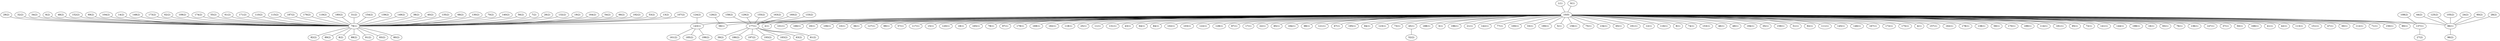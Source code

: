 graph {
  "13" [label="13(2)"];
  "88" [label="88(2)"];
  "16" [label="16(1)"];
  "93" [label="93(1)"];
  "76" [label="76(1)"];
  "107" [label="107(2)"];
  "136" [label="136(1)"];
  "158" [label="158(2)"];
  "29" [label="29(2)"];
  "32" [label="32(2)"];
  "34" [label="34(2)"];
  "147" [label="147(1)"];
  "6" [label="6(2)"];
  "48" [label="48(2)"];
  "37" [label="37(1)"];
  "152" [label="152(2)"];
  "50" [label="50(1)"];
  "91" [label="91(2)"];
  "69" [label="69(2)"];
  "104" [label="104(2)"];
  "14" [label="14(2)"];
  "168" [label="168(1)"];
  "129" [label="129(2)"];
  "155" [label="155(2)"];
  "148" [label="148(2)"];
  "41" [label="41(1)"];
  "42" [label="42(1)"];
  "113" [label="113(1)"];
  "151" [label="151(1)"];
  "173" [label="173(2)"];
  "44" [label="44(2)"];
  "47" [label="47(1)"];
  "30" [label="30(1)"];
  "112" [label="112(1)"];
  "71" [label="71(1)"];
  "150" [label="150(1)"];
  "90" [label="90(1)"];
  "163" [label="163(2)"];
  "2" [label="2(1)"];
  "62" [label="62(2)"];
  "101" [label="101(1)"];
  "166" [label="166(1)"];
  "20" [label="20(1)"];
  "106" [label="106(1)"];
  "23" [label="23(1)"];
  "109" [label="109(2)"];
  "83" [label="83(2)"];
  "160" [label="160(2)"];
  "143" [label="143(1)"];
  "174" [label="174(2)"];
  "36" [label="36(1)"];
  "55" [label="55(2)"];
  "61" [label="61(2)"];
  "127" [label="127(1)"];
  "99" [label="99(1)"];
  "57" [label="57(1)"];
  "171" [label="171(2)"];
  "117" [label="117(1)"];
  "15" [label="15(1)"];
  "110" [label="110(2)"];
  "58" [label="58(1)"];
  "120" [label="120(1)"];
  "18" [label="18(1)"];
  "115" [label="115(2)"];
  "165" [label="165(1)"];
  "78" [label="78(1)"];
  "97" [label="97(1)"];
  "179" [label="179(1)"];
  "169" [label="169(1)"];
  "182" [label="182(1)"];
  "118" [label="118(1)"];
  "25" [label="25(1)"];
  "11" [label="11(1)"];
  "125" [label="125(2)"];
  "131" [label="131(1)"];
  "177" [label="177(1)"];
  "43" [label="43(1)"];
  "64" [label="64(1)"];
  "84" [label="84(1)"];
  "102" [label="102(1)"];
  "103" [label="103(1)"];
  "122" [label="122(1)"];
  "128" [label="128(1)"];
  "87" [label="87(1)"];
  "105" [label="105(2)"];
  "161" [label="161(2)"];
  "17" [label="17(1)"];
  "187" [label="187(2)"];
  "22" [label="22(1)"];
  "126" [label="126(2)"];
  "96" [label="96(2)"];
  "108" [label="108(2)"];
  "85" [label="85(1)"];
  "184" [label="184(1)"];
  "185" [label="185(2)"];
  "98" [label="98(1)"];
  "121" [label="121(1)"];
  "176" [label="176(2)"];
  "119" [label="119(2)"];
  "180" [label="180(2)"];
  "31" [label="31(2)"];
  "67" [label="67(1)"];
  "195" [label="195(1)"];
  "94" [label="94(1)"];
  "123" [label="123(1)"];
  "154" [label="154(2)"];
  "52" [label="52(2)"];
  "24" [label="24(2)"];
  "1" [label="1(1)"];
  "80" [label="80(2)"];
  "73" [label="73(1)"];
  "45" [label="45(1)"];
  "188" [label="188(1)"];
  "3" [label="3(1)"];
  "139" [label="139(2)"];
  "149" [label="149(2)"];
  "196" [label="196(1)"];
  "38" [label="38(2)"];
  "10" [label="10(0)"];
  "21" [label="21(1)"];
  "82" [label="82(2)"];
  "142" [label="142(1)"];
  "40" [label="40(2)"];
  "77" [label="77(1)"];
  "100" [label="100(1)"];
  "193" [label="193(2)"];
  "183" [label="183(2)"];
  "135" [label="135(2)"];
  "137" [label="137(1)"];
  "33" [label="33(1)"];
  "190" [label="190(1)"];
  "5" [label="5(1)"];
  "27" [label="27(2)"];
  "156" [label="156(1)"];
  "68" [label="68(2)"];
  "124" [label="124(2)"];
  "75" [label="75(1)"];
  "130" [label="130(2)"];
  "0" [label="0(1)"];
  "70" [label="70(2)"];
  "79" [label="79(1)"];
  "134" [label="134(1)"];
  "65" [label="65(1)"];
  "199" [label="199(2)"];
  "63" [label="63(2)"];
  "140" [label="140(2)"];
  "191" [label="191(1)"];
  "12" [label="12(1)"];
  "56" [label="56(2)"];
  "86" [label="86(1)"];
  "116" [label="116(1)"];
  "9" [label="9(1)"];
  "74" [label="74(1)"];
  "153" [label="153(1)"];
  "46" [label="46(1)"];
  "49" [label="49(1)"];
  "7" [label="7(2)"];
  "26" [label="26(2)"];
  "89" [label="89(2)"];
  "194" [label="194(1)"];
  "132" [label="132(2)"];
  "19" [label="19(2)"];
  "35" [label="35(1)"];
  "81" [label="81(2)"];
  "159" [label="159(1)"];
  "51" [label="51(1)"];
  "39" [label="39(2)"];
  "92" [label="92(1)"];
  "111" [label="111(1)"];
  "145" [label="145(1)"];
  "146" [label="146(1)"];
  "164" [label="164(2)"];
  "167" [label="167(1)"];
  "172" [label="172(1)"];
  "8" [label="8(2)"];
  "54" [label="54(2)"];
  "175" [label="175(1)"];
  "4" [label="4(1)"];
  "157" [label="157(1)"];
  "162" [label="162(1)"];
  "178" [label="178(1)"];
  "138" [label="138(1)"];
  "59" [label="59(1)"];
  "133" [label="133(2)"];
  "170" [label="170(1)"];
  "60" [label="60(2)"];
  "66" [label="66(2)"];
  "189" [label="189(1)"];
  "114" [label="114(1)"];
  "181" [label="181(1)"];
  "186" [label="186(2)"];
  "197" [label="197(2)"];
  "192" [label="192(2)"];
  "95" [label="95(1)"];
  "72" [label="72(1)"];
  "141" [label="141(1)"];
  "144" [label="144(1)"];
  "28" [label="28(2)"];
  "53" [label="53(2)"];
  "198" [label="198(1)"];
  "13" -- "79" [weight=1];
  "79" -- "88" [weight=1];
  "10" -- "16" [weight=1];
  "10" -- "93" [weight=1];
  "10" -- "76" [weight=1];
  "107" -- "79" [weight=1];
  "10" -- "136" [weight=1];
  "158" -- "177" [weight=1];
  "29" -- "79" [weight=1];
  "32" -- "79" [weight=1];
  "34" -- "79" [weight=1];
  "10" -- "147" [weight=1];
  "6" -- "79" [weight=1];
  "48" -- "79" [weight=1];
  "10" -- "37" [weight=1];
  "152" -- "79" [weight=1];
  "10" -- "50" [weight=1];
  "79" -- "91" [weight=1];
  "69" -- "79" [weight=1];
  "104" -- "79" [weight=1];
  "14" -- "79" [weight=1];
  "10" -- "168" [weight=1];
  "129" -- "177" [weight=1];
  "155" -- "177" [weight=1];
  "148" -- "79" [weight=1];
  "10" -- "41" [weight=1];
  "10" -- "42" [weight=1];
  "10" -- "113" [weight=1];
  "10" -- "151" [weight=1];
  "173" -- "79" [weight=1];
  "44" -- "86" [weight=1];
  "10" -- "47" [weight=1];
  "10" -- "30" [weight=1];
  "10" -- "112" [weight=1];
  "10" -- "71" [weight=1];
  "10" -- "150" [weight=1];
  "10" -- "90" [weight=1];
  "163" -- "177" [weight=1];
  "10" -- "2" [weight=1];
  "62" -- "79" [weight=1];
  "10" -- "101" [weight=1];
  "10" -- "166" [weight=1];
  "10" -- "20" [weight=1];
  "10" -- "106" [weight=1];
  "10" -- "23" [weight=1];
  "109" -- "79" [weight=1];
  "79" -- "83" [weight=1];
  "160" -- "177" [weight=1];
  "10" -- "143" [weight=1];
  "174" -- "79" [weight=1];
  "10" -- "36" [weight=1];
  "55" -- "79" [weight=1];
  "61" -- "79" [weight=1];
  "10" -- "127" [weight=1];
  "10" -- "99" [weight=1];
  "10" -- "57" [weight=1];
  "171" -- "79" [weight=1];
  "10" -- "117" [weight=1];
  "10" -- "15" [weight=1];
  "110" -- "79" [weight=1];
  "10" -- "58" [weight=1];
  "10" -- "120" [weight=1];
  "10" -- "18" [weight=1];
  "115" -- "79" [weight=1];
  "10" -- "165" [weight=1];
  "10" -- "78" [weight=1];
  "10" -- "97" [weight=1];
  "10" -- "179" [weight=1];
  "10" -- "169" [weight=1];
  "10" -- "182" [weight=1];
  "10" -- "118" [weight=1];
  "10" -- "25" [weight=1];
  "10" -- "11" [weight=1];
  "125" -- "86" [weight=1];
  "10" -- "131" [weight=1];
  "10" -- "177" [weight=1];
  "10" -- "43" [weight=1];
  "10" -- "64" [weight=1];
  "10" -- "84" [weight=1];
  "10" -- "102" [weight=1];
  "10" -- "103" [weight=1];
  "10" -- "122" [weight=1];
  "10" -- "128" [weight=1];
  "10" -- "87" [weight=1];
  "105" -- "86" [weight=1];
  "143" -- "161" [weight=1];
  "10" -- "17" [weight=1];
  "187" -- "79" [weight=1];
  "10" -- "22" [weight=1];
  "126" -- "58" [weight=1];
  "86" -- "96" [weight=1];
  "108" -- "137" [weight=1];
  "10" -- "85" [weight=1];
  "10" -- "184" [weight=1];
  "143" -- "185" [weight=1];
  "10" -- "98" [weight=1];
  "10" -- "121" [weight=1];
  "176" -- "79" [weight=1];
  "119" -- "79" [weight=1];
  "180" -- "79" [weight=1];
  "31" -- "79" [weight=1];
  "10" -- "67" [weight=1];
  "10" -- "195" [weight=1];
  "10" -- "94" [weight=1];
  "10" -- "123" [weight=1];
  "154" -- "79" [weight=1];
  "45" -- "52" [weight=1];
  "24" -- "86" [weight=1];
  "1" -- "10" [weight=1];
  "79" -- "80" [weight=1];
  "10" -- "73" [weight=1];
  "10" -- "45" [weight=1];
  "10" -- "188" [weight=1];
  "10" -- "3" [weight=1];
  "139" -- "79" [weight=1];
  "149" -- "79" [weight=1];
  "10" -- "196" [weight=1];
  "38" -- "79" [weight=1];
  "10" -- "21" [weight=1];
  "79" -- "82" [weight=1];
  "10" -- "142" [weight=1];
  "40" -- "79" [weight=1];
  "10" -- "77" [weight=1];
  "10" -- "100" [weight=1];
  "177" -- "193" [weight=1];
  "177" -- "183" [weight=1];
  "135" -- "79" [weight=1];
  "10" -- "137" [weight=1];
  "10" -- "33" [weight=1];
  "10" -- "190" [weight=1];
  "10" -- "5" [weight=1];
  "137" -- "27" [weight=1];
  "10" -- "156" [weight=1];
  "68" -- "79" [weight=1];
  "124" -- "143" [weight=1];
  "10" -- "75" [weight=1];
  "130" -- "79" [weight=1];
  "0" -- "10" [weight=1];
  "70" -- "79" [weight=1];
  "10" -- "79" [weight=1];
  "10" -- "134" [weight=1];
  "10" -- "65" [weight=1];
  "143" -- "199" [weight=1];
  "177" -- "63" [weight=1];
  "140" -- "79" [weight=1];
  "10" -- "191" [weight=1];
  "10" -- "12" [weight=1];
  "56" -- "79" [weight=1];
  "10" -- "86" [weight=1];
  "10" -- "116" [weight=1];
  "10" -- "9" [weight=1];
  "10" -- "74" [weight=1];
  "10" -- "153" [weight=1];
  "10" -- "46" [weight=1];
  "10" -- "49" [weight=1];
  "7" -- "79" [weight=1];
  "26" -- "79" [weight=1];
  "79" -- "89" [weight=1];
  "10" -- "194" [weight=1];
  "132" -- "79" [weight=1];
  "19" -- "79" [weight=1];
  "10" -- "35" [weight=1];
  "177" -- "81" [weight=1];
  "10" -- "159" [weight=1];
  "10" -- "51" [weight=1];
  "177" -- "39" [weight=1];
  "10" -- "92" [weight=1];
  "10" -- "111" [weight=1];
  "10" -- "145" [weight=1];
  "10" -- "146" [weight=1];
  "164" -- "79" [weight=1];
  "10" -- "167" [weight=1];
  "10" -- "172" [weight=1];
  "79" -- "8" [weight=1];
  "54" -- "79" [weight=1];
  "10" -- "175" [weight=1];
  "10" -- "4" [weight=1];
  "10" -- "157" [weight=1];
  "10" -- "162" [weight=1];
  "10" -- "178" [weight=1];
  "10" -- "138" [weight=1];
  "10" -- "59" [weight=1];
  "133" -- "177" [weight=1];
  "10" -- "170" [weight=1];
  "60" -- "86" [weight=1];
  "66" -- "79" [weight=1];
  "10" -- "189" [weight=1];
  "10" -- "114" [weight=1];
  "10" -- "181" [weight=1];
  "177" -- "186" [weight=1];
  "177" -- "197" [weight=1];
  "192" -- "79" [weight=1];
  "10" -- "95" [weight=1];
  "10" -- "72" [weight=1];
  "10" -- "141" [weight=1];
  "10" -- "144" [weight=1];
  "28" -- "86" [weight=1];
  "53" -- "79" [weight=1];
  "10" -- "198" [weight=1];
}
